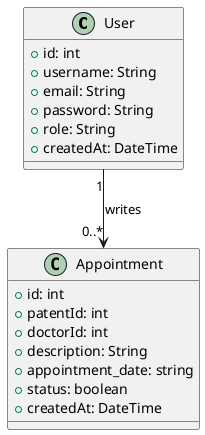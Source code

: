 @startuml
class User {
  +id: int
  +username: String
  +email: String
  +password: String
  +role: String
  +createdAt: DateTime
}

class Appointment {
  +id: int
  +patentId: int 
  +doctorId: int
  +description: String
  +appointment_date: string
  +status: boolean
  +createdAt: DateTime
}





User "1" --> "0..*" Appointment : writes
 
@enduml